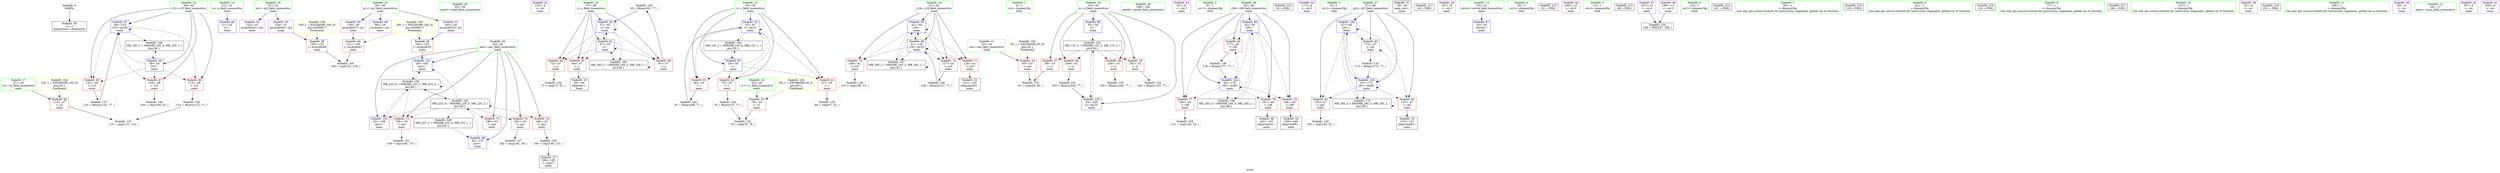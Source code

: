digraph "SVFG" {
	label="SVFG";

	Node0x55ef59be1760 [shape=record,color=grey,label="{NodeID: 0\nNullPtr}"];
	Node0x55ef59be1760 -> Node0x55ef59be1d70[style=solid];
	Node0x55ef59bfbde0 [shape=record,color=blue,label="{NodeID: 97\n39\<--133\ni15\<--inc36\nmain\n}"];
	Node0x55ef59bfbde0 -> Node0x55ef59bfdca0[style=dashed];
	Node0x55ef59bfbde0 -> Node0x55ef59bfdd70[style=dashed];
	Node0x55ef59bfbde0 -> Node0x55ef59bfde40[style=dashed];
	Node0x55ef59bfbde0 -> Node0x55ef59bfbde0[style=dashed];
	Node0x55ef59bfbde0 -> Node0x55ef59c0b720[style=dashed];
	Node0x55ef59be0d70 [shape=record,color=green,label="{NodeID: 14\n21\<--22\nn\<--n_field_insensitive\nmain\n}"];
	Node0x55ef59be0d70 -> Node0x55ef59bfedb0[style=solid];
	Node0x55ef59bff5f0 [shape=record,color=yellow,style=double,label="{NodeID: 194\n30V_1 = ENCHI(MR_30V_0)\npts\{320000 \}\nFun[main]}"];
	Node0x55ef59bff5f0 -> Node0x55ef59bfeb40[style=dashed];
	Node0x55ef59be1b70 [shape=record,color=green,label="{NodeID: 28\n55\<--56\nscanf\<--scanf_field_insensitive\n}"];
	Node0x55ef59be2760 [shape=record,color=purple,label="{NodeID: 42\n123\<--4\n\<--.str\nmain\n}"];
	Node0x55ef59c02bc0 [shape=record,color=grey,label="{NodeID: 139\n92 = Binary(91, 77, )\n}"];
	Node0x55ef59c02bc0 -> Node0x55ef59bff0f0[style=solid];
	Node0x55ef59bfd3b0 [shape=record,color=red,label="{NodeID: 56\n114\<--27\n\<--c2\nmain\n}"];
	Node0x55ef59bfd3b0 -> Node0x55ef59c037c0[style=solid];
	Node0x55ef59c040c0 [shape=record,color=grey,label="{NodeID: 153\n68 = cmp(67, 52, )\n}"];
	Node0x55ef59bfdf10 [shape=record,color=red,label="{NodeID: 70\n109\<--41\n\<--j19\nmain\n}"];
	Node0x55ef59bfdf10 -> Node0x55ef59c03640[style=solid];
	Node0x55ef59c0bc20 [shape=record,color=black,label="{NodeID: 167\nMR_20V_2 = PHI(MR_20V_3, MR_20V_1, )\npts\{42 \}\n}"];
	Node0x55ef59c0bc20 -> Node0x55ef59bff360[style=dashed];
	Node0x55ef59c0bc20 -> Node0x55ef59c0bc20[style=dashed];
	Node0x55ef59bfea70 [shape=record,color=red,label="{NodeID: 84\n151\<--150\n\<--arrayidx47\nmain\n}"];
	Node0x55ef59bfea70 -> Node0x55ef59c03940[style=solid];
	Node0x55ef59be0a10 [shape=record,color=green,label="{NodeID: 1\n4\<--1\n.str\<--dummyObj\nGlob }"];
	Node0x55ef59bfbeb0 [shape=record,color=blue,label="{NodeID: 98\n43\<--137\nans\<--\nmain\n}"];
	Node0x55ef59bfbeb0 -> Node0x55ef59c09920[style=dashed];
	Node0x55ef59be0e40 [shape=record,color=green,label="{NodeID: 15\n23\<--24\ncas\<--cas_field_insensitive\nmain\n}"];
	Node0x55ef59be0e40 -> Node0x55ef59bfd210[style=solid];
	Node0x55ef59be1c70 [shape=record,color=green,label="{NodeID: 29\n189\<--190\nprintf\<--printf_field_insensitive\n}"];
	Node0x55ef59be2830 [shape=record,color=purple,label="{NodeID: 43\n81\<--6\n\<--.str.1\nmain\n}"];
	Node0x55ef59c02d40 [shape=record,color=grey,label="{NodeID: 140\n128 = Binary(127, 77, )\n}"];
	Node0x55ef59c02d40 -> Node0x55ef59bfbd10[style=solid];
	Node0x55ef59bfd480 [shape=record,color=red,label="{NodeID: 57\n59\<--33\n\<--ii\nmain\n}"];
	Node0x55ef59bfd480 -> Node0x55ef59c043c0[style=solid];
	Node0x55ef59c04240 [shape=record,color=grey,label="{NodeID: 154\n73 = cmp(72, 52, )\n}"];
	Node0x55ef59bfdfe0 [shape=record,color=red,label="{NodeID: 71\n120\<--41\n\<--j19\nmain\n}"];
	Node0x55ef59bfdfe0 -> Node0x55ef59be2010[style=solid];
	Node0x55ef59c0c120 [shape=record,color=black,label="{NodeID: 168\nMR_22V_2 = PHI(MR_22V_4, MR_22V_1, )\npts\{44 \}\n}"];
	Node0x55ef59c0c120 -> Node0x55ef59bfbeb0[style=dashed];
	Node0x55ef59bfeb40 [shape=record,color=red,label="{NodeID: 85\n155\<--154\n\<--arrayidx49\nmain\n}"];
	Node0x55ef59bfeb40 -> Node0x55ef59c03940[style=solid];
	Node0x55ef59be04d0 [shape=record,color=green,label="{NodeID: 2\n6\<--1\n.str.1\<--dummyObj\nGlob }"];
	Node0x55ef59c10920 [shape=record,color=yellow,style=double,label="{NodeID: 182\n6V_1 = ENCHI(MR_6V_0)\npts\{24 \}\nFun[main]}"];
	Node0x55ef59c10920 -> Node0x55ef59bfd210[style=dashed];
	Node0x55ef59bfbf80 [shape=record,color=blue,label="{NodeID: 99\n45\<--50\ni38\<--\nmain\n}"];
	Node0x55ef59bfbf80 -> Node0x55ef59bfe4c0[style=dashed];
	Node0x55ef59bfbf80 -> Node0x55ef59bfe590[style=dashed];
	Node0x55ef59bfbf80 -> Node0x55ef59bfe660[style=dashed];
	Node0x55ef59bfbf80 -> Node0x55ef59bfe730[style=dashed];
	Node0x55ef59bfbf80 -> Node0x55ef59bfc390[style=dashed];
	Node0x55ef59bfbf80 -> Node0x55ef59c0c620[style=dashed];
	Node0x55ef59be1390 [shape=record,color=green,label="{NodeID: 16\n25\<--26\nc1\<--c1_field_insensitive\nmain\n}"];
	Node0x55ef59be1390 -> Node0x55ef59bfd2e0[style=solid];
	Node0x55ef59be1d70 [shape=record,color=black,label="{NodeID: 30\n2\<--3\ndummyVal\<--dummyVal\n}"];
	Node0x55ef59c1c600 [shape=record,color=black,label="{NodeID: 210\n54 = PHI()\n}"];
	Node0x55ef59bfba50 [shape=record,color=purple,label="{NodeID: 44\n117\<--6\n\<--.str.1\nmain\n}"];
	Node0x55ef59c02ec0 [shape=record,color=grey,label="{NodeID: 141\n205 = Binary(204, 77, )\n}"];
	Node0x55ef59c02ec0 -> Node0x55ef59bfc460[style=solid];
	Node0x55ef59bfd550 [shape=record,color=red,label="{NodeID: 58\n184\<--33\n\<--ii\nmain\n}"];
	Node0x55ef59bfd550 -> Node0x55ef59c034c0[style=solid];
	Node0x55ef59c043c0 [shape=record,color=grey,label="{NodeID: 155\n61 = cmp(59, 60, )\n}"];
	Node0x55ef59bfe0b0 [shape=record,color=red,label="{NodeID: 72\n127\<--41\n\<--j19\nmain\n}"];
	Node0x55ef59bfe0b0 -> Node0x55ef59c02d40[style=solid];
	Node0x55ef59c0c620 [shape=record,color=black,label="{NodeID: 169\nMR_24V_2 = PHI(MR_24V_4, MR_24V_1, )\npts\{46 \}\n}"];
	Node0x55ef59c0c620 -> Node0x55ef59bfbf80[style=dashed];
	Node0x55ef59bfec10 [shape=record,color=red,label="{NodeID: 86\n164\<--163\n\<--arrayidx55\nmain\n}"];
	Node0x55ef59bfec10 -> Node0x55ef59bfc120[style=solid];
	Node0x55ef59be0560 [shape=record,color=green,label="{NodeID: 3\n8\<--1\n.str.2\<--dummyObj\nGlob }"];
	Node0x55ef59c10a00 [shape=record,color=yellow,style=double,label="{NodeID: 183\n8V_1 = ENCHI(MR_8V_0)\npts\{26 \}\nFun[main]}"];
	Node0x55ef59c10a00 -> Node0x55ef59bfd2e0[style=dashed];
	Node0x55ef59bfc050 [shape=record,color=blue,label="{NodeID: 100\n47\<--50\nj42\<--\nmain\n}"];
	Node0x55ef59bfc050 -> Node0x55ef59bfe800[style=dashed];
	Node0x55ef59bfc050 -> Node0x55ef59bfe8d0[style=dashed];
	Node0x55ef59bfc050 -> Node0x55ef59bfe9a0[style=dashed];
	Node0x55ef59bfc050 -> Node0x55ef59bfc050[style=dashed];
	Node0x55ef59bfc050 -> Node0x55ef59bfc2c0[style=dashed];
	Node0x55ef59bfc050 -> Node0x55ef59c0cb20[style=dashed];
	Node0x55ef59be1460 [shape=record,color=green,label="{NodeID: 17\n27\<--28\nc2\<--c2_field_insensitive\nmain\n}"];
	Node0x55ef59be1460 -> Node0x55ef59bfd3b0[style=solid];
	Node0x55ef59be1e70 [shape=record,color=black,label="{NodeID: 31\n18\<--50\nmain_ret\<--\nmain\n}"];
	Node0x55ef59c1c700 [shape=record,color=black,label="{NodeID: 211\n64 = PHI()\n}"];
	Node0x55ef59bfbae0 [shape=record,color=purple,label="{NodeID: 45\n187\<--8\n\<--.str.2\nmain\n}"];
	Node0x55ef59c03040 [shape=record,color=grey,label="{NodeID: 142\n97 = Binary(96, 77, )\n}"];
	Node0x55ef59c03040 -> Node0x55ef59bff1c0[style=solid];
	Node0x55ef59bfd620 [shape=record,color=red,label="{NodeID: 59\n192\<--33\n\<--ii\nmain\n}"];
	Node0x55ef59bfd620 -> Node0x55ef59c031c0[style=solid];
	Node0x55ef59c04540 [shape=record,color=grey,label="{NodeID: 156\n146 = cmp(145, 52, )\n}"];
	Node0x55ef59bfe180 [shape=record,color=red,label="{NodeID: 73\n158\<--43\n\<--ans\nmain\n}"];
	Node0x55ef59bfe180 -> Node0x55ef59c03dc0[style=solid];
	Node0x55ef59c0cb20 [shape=record,color=black,label="{NodeID: 170\nMR_26V_2 = PHI(MR_26V_3, MR_26V_1, )\npts\{48 \}\n}"];
	Node0x55ef59c0cb20 -> Node0x55ef59bfc050[style=dashed];
	Node0x55ef59c0cb20 -> Node0x55ef59c0cb20[style=dashed];
	Node0x55ef59bfece0 [shape=record,color=blue,label="{NodeID: 87\n19\<--50\nretval\<--\nmain\n}"];
	Node0x55ef59bfb130 [shape=record,color=green,label="{NodeID: 4\n10\<--1\n.str.3\<--dummyObj\nGlob }"];
	Node0x55ef59c10ae0 [shape=record,color=yellow,style=double,label="{NodeID: 184\n10V_1 = ENCHI(MR_10V_0)\npts\{28 \}\nFun[main]}"];
	Node0x55ef59c10ae0 -> Node0x55ef59bfd3b0[style=dashed];
	Node0x55ef59bfc120 [shape=record,color=blue,label="{NodeID: 101\n43\<--164\nans\<--\nmain\n}"];
	Node0x55ef59bfc120 -> Node0x55ef59c09420[style=dashed];
	Node0x55ef59be1530 [shape=record,color=green,label="{NodeID: 18\n29\<--30\nm1\<--m1_field_insensitive\nmain\n}"];
	Node0x55ef59be1530 -> Node0x55ef59bfce00[style=solid];
	Node0x55ef59be1530 -> Node0x55ef59bfced0[style=solid];
	Node0x55ef59be1530 -> Node0x55ef59bfcfa0[style=solid];
	Node0x55ef59be1f40 [shape=record,color=black,label="{NodeID: 32\n85\<--84\nidxprom\<--\nmain\n}"];
	Node0x55ef59c1cb30 [shape=record,color=black,label="{NodeID: 212\n82 = PHI()\n}"];
	Node0x55ef59bfbb70 [shape=record,color=purple,label="{NodeID: 46\n200\<--10\n\<--.str.3\nmain\n}"];
	Node0x55ef59c031c0 [shape=record,color=grey,label="{NodeID: 143\n193 = Binary(192, 77, )\n}"];
	Node0x55ef59bfd6f0 [shape=record,color=red,label="{NodeID: 60\n204\<--33\n\<--ii\nmain\n}"];
	Node0x55ef59bfd6f0 -> Node0x55ef59c02ec0[style=solid];
	Node0x55ef59c046c0 [shape=record,color=grey,label="{NodeID: 157\n182 = cmp(181, 50, )\n}"];
	Node0x55ef59bfe250 [shape=record,color=red,label="{NodeID: 74\n181\<--43\n\<--ans\nmain\n}"];
	Node0x55ef59bfe250 -> Node0x55ef59c046c0[style=solid];
	Node0x55ef59bfedb0 [shape=record,color=blue,label="{NodeID: 88\n21\<--52\nn\<--\nmain\n}"];
	Node0x55ef59bfb1c0 [shape=record,color=green,label="{NodeID: 5\n12\<--1\n.str.4\<--dummyObj\nGlob }"];
	Node0x55ef59bfc1f0 [shape=record,color=blue,label="{NodeID: 102\n43\<--168\nans\<--\nmain\n}"];
	Node0x55ef59bfc1f0 -> Node0x55ef59c09420[style=dashed];
	Node0x55ef59be1600 [shape=record,color=green,label="{NodeID: 19\n31\<--32\nm2\<--m2_field_insensitive\nmain\n}"];
	Node0x55ef59be1600 -> Node0x55ef59bfd070[style=solid];
	Node0x55ef59be1600 -> Node0x55ef59bfd140[style=solid];
	Node0x55ef59be2010 [shape=record,color=black,label="{NodeID: 33\n121\<--120\nidxprom28\<--\nmain\n}"];
	Node0x55ef59c1cc30 [shape=record,color=black,label="{NodeID: 213\n88 = PHI()\n}"];
	Node0x55ef59bfbc40 [shape=record,color=purple,label="{NodeID: 47\n197\<--12\n\<--.str.4\nmain\n}"];
	Node0x55ef59bfbc40 -> Node0x55ef59a34910[style=solid];
	Node0x55ef59c03340 [shape=record,color=grey,label="{NodeID: 144\n76 = Binary(75, 77, )\n}"];
	Node0x55ef59c03340 -> Node0x55ef59c03f40[style=solid];
	Node0x55ef59bfd7c0 [shape=record,color=red,label="{NodeID: 61\n67\<--35\n\<--i\nmain\n}"];
	Node0x55ef59bfd7c0 -> Node0x55ef59c040c0[style=solid];
	Node0x55ef59c04840 [shape=record,color=grey,label="{NodeID: 158\n141 = cmp(140, 52, )\n}"];
	Node0x55ef59bfe320 [shape=record,color=red,label="{NodeID: 75\n186\<--43\n\<--ans\nmain\n}"];
	Node0x55ef59bfee80 [shape=record,color=blue,label="{NodeID: 89\n33\<--50\nii\<--\nmain\n}"];
	Node0x55ef59bfee80 -> Node0x55ef59c0a820[style=dashed];
	Node0x55ef59be0b00 [shape=record,color=green,label="{NodeID: 6\n14\<--1\n.str.5\<--dummyObj\nGlob }"];
	Node0x55ef59bfc2c0 [shape=record,color=blue,label="{NodeID: 103\n47\<--173\nj42\<--inc60\nmain\n}"];
	Node0x55ef59bfc2c0 -> Node0x55ef59bfe800[style=dashed];
	Node0x55ef59bfc2c0 -> Node0x55ef59bfe8d0[style=dashed];
	Node0x55ef59bfc2c0 -> Node0x55ef59bfe9a0[style=dashed];
	Node0x55ef59bfc2c0 -> Node0x55ef59bfc050[style=dashed];
	Node0x55ef59bfc2c0 -> Node0x55ef59bfc2c0[style=dashed];
	Node0x55ef59bfc2c0 -> Node0x55ef59c0cb20[style=dashed];
	Node0x55ef59be3160 [shape=record,color=green,label="{NodeID: 20\n33\<--34\nii\<--ii_field_insensitive\nmain\n}"];
	Node0x55ef59be3160 -> Node0x55ef59bfd480[style=solid];
	Node0x55ef59be3160 -> Node0x55ef59bfd550[style=solid];
	Node0x55ef59be3160 -> Node0x55ef59bfd620[style=solid];
	Node0x55ef59be3160 -> Node0x55ef59bfd6f0[style=solid];
	Node0x55ef59be3160 -> Node0x55ef59bfee80[style=solid];
	Node0x55ef59be3160 -> Node0x55ef59bfc460[style=solid];
	Node0x55ef59be20e0 [shape=record,color=black,label="{NodeID: 34\n149\<--148\nidxprom46\<--\nmain\n}"];
	Node0x55ef59c1cd30 [shape=record,color=black,label="{NodeID: 214\n101 = PHI()\n}"];
	Node0x55ef59bfcd30 [shape=record,color=purple,label="{NodeID: 48\n198\<--14\n\<--.str.5\nmain\n}"];
	Node0x55ef59bfcd30 -> Node0x55ef59a34910[style=solid];
	Node0x55ef59c034c0 [shape=record,color=grey,label="{NodeID: 145\n185 = Binary(184, 77, )\n}"];
	Node0x55ef59bfd890 [shape=record,color=red,label="{NodeID: 62\n75\<--35\n\<--i\nmain\n}"];
	Node0x55ef59bfd890 -> Node0x55ef59c03340[style=solid];
	Node0x55ef59c09420 [shape=record,color=black,label="{NodeID: 159\nMR_22V_9 = PHI(MR_22V_7, MR_22V_5, )\npts\{44 \}\n}"];
	Node0x55ef59c09420 -> Node0x55ef59bfe180[style=dashed];
	Node0x55ef59c09420 -> Node0x55ef59bfc120[style=dashed];
	Node0x55ef59c09420 -> Node0x55ef59bfc1f0[style=dashed];
	Node0x55ef59c09420 -> Node0x55ef59c09420[style=dashed];
	Node0x55ef59c09420 -> Node0x55ef59c09920[style=dashed];
	Node0x55ef59bfe3f0 [shape=record,color=red,label="{NodeID: 76\n194\<--43\n\<--ans\nmain\n}"];
	Node0x55ef59bfe3f0 -> Node0x55ef59c03c40[style=solid];
	Node0x55ef59bfef50 [shape=record,color=blue,label="{NodeID: 90\n35\<--50\ni\<--\nmain\n}"];
	Node0x55ef59bfef50 -> Node0x55ef59bfd7c0[style=dashed];
	Node0x55ef59bfef50 -> Node0x55ef59bfd890[style=dashed];
	Node0x55ef59bfef50 -> Node0x55ef59bfd960[style=dashed];
	Node0x55ef59bfef50 -> Node0x55ef59bff1c0[style=dashed];
	Node0x55ef59bfef50 -> Node0x55ef59c0ad20[style=dashed];
	Node0x55ef59be0b90 [shape=record,color=green,label="{NodeID: 7\n50\<--1\n\<--dummyObj\nCan only get source location for instruction, argument, global var or function.}"];
	Node0x55ef59bfc390 [shape=record,color=blue,label="{NodeID: 104\n45\<--178\ni38\<--inc63\nmain\n}"];
	Node0x55ef59bfc390 -> Node0x55ef59bfe4c0[style=dashed];
	Node0x55ef59bfc390 -> Node0x55ef59bfe590[style=dashed];
	Node0x55ef59bfc390 -> Node0x55ef59bfe660[style=dashed];
	Node0x55ef59bfc390 -> Node0x55ef59bfe730[style=dashed];
	Node0x55ef59bfc390 -> Node0x55ef59bfc390[style=dashed];
	Node0x55ef59bfc390 -> Node0x55ef59c0c620[style=dashed];
	Node0x55ef59be3230 [shape=record,color=green,label="{NodeID: 21\n35\<--36\ni\<--i_field_insensitive\nmain\n}"];
	Node0x55ef59be3230 -> Node0x55ef59bfd7c0[style=solid];
	Node0x55ef59be3230 -> Node0x55ef59bfd890[style=solid];
	Node0x55ef59be3230 -> Node0x55ef59bfd960[style=solid];
	Node0x55ef59be3230 -> Node0x55ef59bfef50[style=solid];
	Node0x55ef59be3230 -> Node0x55ef59bff1c0[style=solid];
	Node0x55ef59be21b0 [shape=record,color=black,label="{NodeID: 35\n153\<--152\nidxprom48\<--\nmain\n}"];
	Node0x55ef59c1ce30 [shape=record,color=black,label="{NodeID: 215\n118 = PHI()\n}"];
	Node0x55ef59bfce00 [shape=record,color=purple,label="{NodeID: 49\n86\<--29\narrayidx\<--m1\nmain\n}"];
	Node0x55ef59c03640 [shape=record,color=grey,label="{NodeID: 146\n110 = cmp(109, 52, )\n}"];
	Node0x55ef59bfd960 [shape=record,color=red,label="{NodeID: 63\n96\<--35\n\<--i\nmain\n}"];
	Node0x55ef59bfd960 -> Node0x55ef59c03040[style=solid];
	Node0x55ef59c09920 [shape=record,color=black,label="{NodeID: 160\nMR_22V_4 = PHI(MR_22V_5, MR_22V_3, )\npts\{44 \}\n}"];
	Node0x55ef59c09920 -> Node0x55ef59bfe180[style=dashed];
	Node0x55ef59c09920 -> Node0x55ef59bfe250[style=dashed];
	Node0x55ef59c09920 -> Node0x55ef59bfe320[style=dashed];
	Node0x55ef59c09920 -> Node0x55ef59bfe3f0[style=dashed];
	Node0x55ef59c09920 -> Node0x55ef59bfc120[style=dashed];
	Node0x55ef59c09920 -> Node0x55ef59bfc1f0[style=dashed];
	Node0x55ef59c09920 -> Node0x55ef59c09420[style=dashed];
	Node0x55ef59c09920 -> Node0x55ef59c09920[style=dashed];
	Node0x55ef59c09920 -> Node0x55ef59c0c120[style=dashed];
	Node0x55ef59bfe4c0 [shape=record,color=red,label="{NodeID: 77\n140\<--45\n\<--i38\nmain\n}"];
	Node0x55ef59bfe4c0 -> Node0x55ef59c04840[style=solid];
	Node0x55ef59bff020 [shape=record,color=blue,label="{NodeID: 91\n37\<--50\nj\<--\nmain\n}"];
	Node0x55ef59bff020 -> Node0x55ef59bfda30[style=dashed];
	Node0x55ef59bff020 -> Node0x55ef59bfdb00[style=dashed];
	Node0x55ef59bff020 -> Node0x55ef59bfdbd0[style=dashed];
	Node0x55ef59bff020 -> Node0x55ef59bff020[style=dashed];
	Node0x55ef59bff020 -> Node0x55ef59bff0f0[style=dashed];
	Node0x55ef59bff020 -> Node0x55ef59c0b220[style=dashed];
	Node0x55ef59bfb470 [shape=record,color=green,label="{NodeID: 8\n52\<--1\n\<--dummyObj\nCan only get source location for instruction, argument, global var or function.}"];
	Node0x55ef59bfc460 [shape=record,color=blue,label="{NodeID: 105\n33\<--205\nii\<--inc75\nmain\n}"];
	Node0x55ef59bfc460 -> Node0x55ef59c0a820[style=dashed];
	Node0x55ef59be3300 [shape=record,color=green,label="{NodeID: 22\n37\<--38\nj\<--j_field_insensitive\nmain\n}"];
	Node0x55ef59be3300 -> Node0x55ef59bfda30[style=solid];
	Node0x55ef59be3300 -> Node0x55ef59bfdb00[style=solid];
	Node0x55ef59be3300 -> Node0x55ef59bfdbd0[style=solid];
	Node0x55ef59be3300 -> Node0x55ef59bff020[style=solid];
	Node0x55ef59be3300 -> Node0x55ef59bff0f0[style=solid];
	Node0x55ef59be2280 [shape=record,color=black,label="{NodeID: 36\n162\<--161\nidxprom54\<--\nmain\n}"];
	Node0x55ef59c1cf30 [shape=record,color=black,label="{NodeID: 216\n124 = PHI()\n}"];
	Node0x55ef59bfced0 [shape=record,color=purple,label="{NodeID: 50\n150\<--29\narrayidx47\<--m1\nmain\n}"];
	Node0x55ef59bfced0 -> Node0x55ef59bfea70[style=solid];
	Node0x55ef59c037c0 [shape=record,color=grey,label="{NodeID: 147\n115 = cmp(113, 114, )\n}"];
	Node0x55ef59bfda30 [shape=record,color=red,label="{NodeID: 64\n72\<--37\n\<--j\nmain\n}"];
	Node0x55ef59bfda30 -> Node0x55ef59c04240[style=solid];
	Node0x55ef59bfe590 [shape=record,color=red,label="{NodeID: 78\n148\<--45\n\<--i38\nmain\n}"];
	Node0x55ef59bfe590 -> Node0x55ef59be20e0[style=solid];
	Node0x55ef59bff0f0 [shape=record,color=blue,label="{NodeID: 92\n37\<--92\nj\<--inc\nmain\n}"];
	Node0x55ef59bff0f0 -> Node0x55ef59bfda30[style=dashed];
	Node0x55ef59bff0f0 -> Node0x55ef59bfdb00[style=dashed];
	Node0x55ef59bff0f0 -> Node0x55ef59bfdbd0[style=dashed];
	Node0x55ef59bff0f0 -> Node0x55ef59bff020[style=dashed];
	Node0x55ef59bff0f0 -> Node0x55ef59bff0f0[style=dashed];
	Node0x55ef59bff0f0 -> Node0x55ef59c0b220[style=dashed];
	Node0x55ef59bfb500 [shape=record,color=green,label="{NodeID: 9\n77\<--1\n\<--dummyObj\nCan only get source location for instruction, argument, global var or function.}"];
	Node0x55ef59be33d0 [shape=record,color=green,label="{NodeID: 23\n39\<--40\ni15\<--i15_field_insensitive\nmain\n}"];
	Node0x55ef59be33d0 -> Node0x55ef59bfdca0[style=solid];
	Node0x55ef59be33d0 -> Node0x55ef59bfdd70[style=solid];
	Node0x55ef59be33d0 -> Node0x55ef59bfde40[style=solid];
	Node0x55ef59be33d0 -> Node0x55ef59bff290[style=solid];
	Node0x55ef59be33d0 -> Node0x55ef59bfbde0[style=solid];
	Node0x55ef59be2350 [shape=record,color=black,label="{NodeID: 37\n196\<--195\n\<--cmp71\nmain\n}"];
	Node0x55ef59c1d030 [shape=record,color=black,label="{NodeID: 217\n188 = PHI()\n}"];
	Node0x55ef59a34910 [shape=record,color=black,label="{NodeID: 134\n199 = PHI(197, 198, )\n}"];
	Node0x55ef59bfcfa0 [shape=record,color=purple,label="{NodeID: 51\n163\<--29\narrayidx55\<--m1\nmain\n}"];
	Node0x55ef59bfcfa0 -> Node0x55ef59bfec10[style=solid];
	Node0x55ef59c03940 [shape=record,color=grey,label="{NodeID: 148\n156 = cmp(151, 155, )\n}"];
	Node0x55ef59bfdb00 [shape=record,color=red,label="{NodeID: 65\n84\<--37\n\<--j\nmain\n}"];
	Node0x55ef59bfdb00 -> Node0x55ef59be1f40[style=solid];
	Node0x55ef59bfe660 [shape=record,color=red,label="{NodeID: 79\n161\<--45\n\<--i38\nmain\n}"];
	Node0x55ef59bfe660 -> Node0x55ef59be2280[style=solid];
	Node0x55ef59bff1c0 [shape=record,color=blue,label="{NodeID: 93\n35\<--97\ni\<--inc12\nmain\n}"];
	Node0x55ef59bff1c0 -> Node0x55ef59bfd7c0[style=dashed];
	Node0x55ef59bff1c0 -> Node0x55ef59bfd890[style=dashed];
	Node0x55ef59bff1c0 -> Node0x55ef59bfd960[style=dashed];
	Node0x55ef59bff1c0 -> Node0x55ef59bff1c0[style=dashed];
	Node0x55ef59bff1c0 -> Node0x55ef59c0ad20[style=dashed];
	Node0x55ef59bfb5d0 [shape=record,color=green,label="{NodeID: 10\n137\<--1\n\<--dummyObj\nCan only get source location for instruction, argument, global var or function.}"];
	Node0x55ef59be34a0 [shape=record,color=green,label="{NodeID: 24\n41\<--42\nj19\<--j19_field_insensitive\nmain\n}"];
	Node0x55ef59be34a0 -> Node0x55ef59bfdf10[style=solid];
	Node0x55ef59be34a0 -> Node0x55ef59bfdfe0[style=solid];
	Node0x55ef59be34a0 -> Node0x55ef59bfe0b0[style=solid];
	Node0x55ef59be34a0 -> Node0x55ef59bff360[style=solid];
	Node0x55ef59be34a0 -> Node0x55ef59bfbd10[style=solid];
	Node0x55ef59be2420 [shape=record,color=purple,label="{NodeID: 38\n53\<--4\n\<--.str\nmain\n}"];
	Node0x55ef59c1d130 [shape=record,color=black,label="{NodeID: 218\n201 = PHI()\n}"];
	Node0x55ef59bfca80 [shape=record,color=grey,label="{NodeID: 135\n173 = Binary(172, 77, )\n}"];
	Node0x55ef59bfca80 -> Node0x55ef59bfc2c0[style=solid];
	Node0x55ef59bfd070 [shape=record,color=purple,label="{NodeID: 52\n122\<--31\narrayidx29\<--m2\nmain\n}"];
	Node0x55ef59c03ac0 [shape=record,color=grey,label="{NodeID: 149\n105 = cmp(104, 52, )\n}"];
	Node0x55ef59bfdbd0 [shape=record,color=red,label="{NodeID: 66\n91\<--37\n\<--j\nmain\n}"];
	Node0x55ef59bfdbd0 -> Node0x55ef59c02bc0[style=solid];
	Node0x55ef59c0a820 [shape=record,color=black,label="{NodeID: 163\nMR_12V_3 = PHI(MR_12V_4, MR_12V_2, )\npts\{34 \}\n}"];
	Node0x55ef59c0a820 -> Node0x55ef59bfd480[style=dashed];
	Node0x55ef59c0a820 -> Node0x55ef59bfd550[style=dashed];
	Node0x55ef59c0a820 -> Node0x55ef59bfd620[style=dashed];
	Node0x55ef59c0a820 -> Node0x55ef59bfd6f0[style=dashed];
	Node0x55ef59c0a820 -> Node0x55ef59bfc460[style=dashed];
	Node0x55ef59bfe730 [shape=record,color=red,label="{NodeID: 80\n177\<--45\n\<--i38\nmain\n}"];
	Node0x55ef59bfe730 -> Node0x55ef59c02a40[style=solid];
	Node0x55ef59bff290 [shape=record,color=blue,label="{NodeID: 94\n39\<--50\ni15\<--\nmain\n}"];
	Node0x55ef59bff290 -> Node0x55ef59bfdca0[style=dashed];
	Node0x55ef59bff290 -> Node0x55ef59bfdd70[style=dashed];
	Node0x55ef59bff290 -> Node0x55ef59bfde40[style=dashed];
	Node0x55ef59bff290 -> Node0x55ef59bfbde0[style=dashed];
	Node0x55ef59bff290 -> Node0x55ef59c0b720[style=dashed];
	Node0x55ef59be0650 [shape=record,color=green,label="{NodeID: 11\n168\<--1\n\<--dummyObj\nCan only get source location for instruction, argument, global var or function.}"];
	Node0x55ef59be1900 [shape=record,color=green,label="{NodeID: 25\n43\<--44\nans\<--ans_field_insensitive\nmain\n}"];
	Node0x55ef59be1900 -> Node0x55ef59bfe180[style=solid];
	Node0x55ef59be1900 -> Node0x55ef59bfe250[style=solid];
	Node0x55ef59be1900 -> Node0x55ef59bfe320[style=solid];
	Node0x55ef59be1900 -> Node0x55ef59bfe3f0[style=solid];
	Node0x55ef59be1900 -> Node0x55ef59bfbeb0[style=solid];
	Node0x55ef59be1900 -> Node0x55ef59bfc120[style=solid];
	Node0x55ef59be1900 -> Node0x55ef59bfc1f0[style=solid];
	Node0x55ef59be24f0 [shape=record,color=purple,label="{NodeID: 39\n63\<--4\n\<--.str\nmain\n}"];
	Node0x55ef59bfcc00 [shape=record,color=grey,label="{NodeID: 136\n113 = Binary(112, 77, )\n}"];
	Node0x55ef59bfcc00 -> Node0x55ef59c037c0[style=solid];
	Node0x55ef59bfd140 [shape=record,color=purple,label="{NodeID: 53\n154\<--31\narrayidx49\<--m2\nmain\n}"];
	Node0x55ef59bfd140 -> Node0x55ef59bfeb40[style=solid];
	Node0x55ef59c03c40 [shape=record,color=grey,label="{NodeID: 150\n195 = cmp(194, 137, )\n}"];
	Node0x55ef59c03c40 -> Node0x55ef59be2350[style=solid];
	Node0x55ef59bfdca0 [shape=record,color=red,label="{NodeID: 67\n104\<--39\n\<--i15\nmain\n}"];
	Node0x55ef59bfdca0 -> Node0x55ef59c03ac0[style=solid];
	Node0x55ef59c0ad20 [shape=record,color=black,label="{NodeID: 164\nMR_14V_2 = PHI(MR_14V_4, MR_14V_1, )\npts\{36 \}\n}"];
	Node0x55ef59c0ad20 -> Node0x55ef59bfef50[style=dashed];
	Node0x55ef59bfe800 [shape=record,color=red,label="{NodeID: 81\n145\<--47\n\<--j42\nmain\n}"];
	Node0x55ef59bfe800 -> Node0x55ef59c04540[style=solid];
	Node0x55ef59bff360 [shape=record,color=blue,label="{NodeID: 95\n41\<--50\nj19\<--\nmain\n}"];
	Node0x55ef59bff360 -> Node0x55ef59bfdf10[style=dashed];
	Node0x55ef59bff360 -> Node0x55ef59bfdfe0[style=dashed];
	Node0x55ef59bff360 -> Node0x55ef59bfe0b0[style=dashed];
	Node0x55ef59bff360 -> Node0x55ef59bff360[style=dashed];
	Node0x55ef59bff360 -> Node0x55ef59bfbd10[style=dashed];
	Node0x55ef59bff360 -> Node0x55ef59c0bc20[style=dashed];
	Node0x55ef59be0750 [shape=record,color=green,label="{NodeID: 12\n16\<--17\nmain\<--main_field_insensitive\n}"];
	Node0x55ef59be19d0 [shape=record,color=green,label="{NodeID: 26\n45\<--46\ni38\<--i38_field_insensitive\nmain\n}"];
	Node0x55ef59be19d0 -> Node0x55ef59bfe4c0[style=solid];
	Node0x55ef59be19d0 -> Node0x55ef59bfe590[style=solid];
	Node0x55ef59be19d0 -> Node0x55ef59bfe660[style=solid];
	Node0x55ef59be19d0 -> Node0x55ef59bfe730[style=solid];
	Node0x55ef59be19d0 -> Node0x55ef59bfbf80[style=solid];
	Node0x55ef59be19d0 -> Node0x55ef59bfc390[style=solid];
	Node0x55ef59be25c0 [shape=record,color=purple,label="{NodeID: 40\n87\<--4\n\<--.str\nmain\n}"];
	Node0x55ef59c028c0 [shape=record,color=grey,label="{NodeID: 137\n133 = Binary(132, 77, )\n}"];
	Node0x55ef59c028c0 -> Node0x55ef59bfbde0[style=solid];
	Node0x55ef59bfd210 [shape=record,color=red,label="{NodeID: 54\n60\<--23\n\<--cas\nmain\n}"];
	Node0x55ef59bfd210 -> Node0x55ef59c043c0[style=solid];
	Node0x55ef59c03dc0 [shape=record,color=grey,label="{NodeID: 151\n159 = cmp(158, 137, )\n}"];
	Node0x55ef59bfdd70 [shape=record,color=red,label="{NodeID: 68\n112\<--39\n\<--i15\nmain\n}"];
	Node0x55ef59bfdd70 -> Node0x55ef59bfcc00[style=solid];
	Node0x55ef59c0b220 [shape=record,color=black,label="{NodeID: 165\nMR_16V_2 = PHI(MR_16V_3, MR_16V_1, )\npts\{38 \}\n}"];
	Node0x55ef59c0b220 -> Node0x55ef59bff020[style=dashed];
	Node0x55ef59c0b220 -> Node0x55ef59c0b220[style=dashed];
	Node0x55ef59bfe8d0 [shape=record,color=red,label="{NodeID: 82\n152\<--47\n\<--j42\nmain\n}"];
	Node0x55ef59bfe8d0 -> Node0x55ef59be21b0[style=solid];
	Node0x55ef59bfbd10 [shape=record,color=blue,label="{NodeID: 96\n41\<--128\nj19\<--inc33\nmain\n}"];
	Node0x55ef59bfbd10 -> Node0x55ef59bfdf10[style=dashed];
	Node0x55ef59bfbd10 -> Node0x55ef59bfdfe0[style=dashed];
	Node0x55ef59bfbd10 -> Node0x55ef59bfe0b0[style=dashed];
	Node0x55ef59bfbd10 -> Node0x55ef59bff360[style=dashed];
	Node0x55ef59bfbd10 -> Node0x55ef59bfbd10[style=dashed];
	Node0x55ef59bfbd10 -> Node0x55ef59c0bc20[style=dashed];
	Node0x55ef59be0ce0 [shape=record,color=green,label="{NodeID: 13\n19\<--20\nretval\<--retval_field_insensitive\nmain\n}"];
	Node0x55ef59be0ce0 -> Node0x55ef59bfece0[style=solid];
	Node0x55ef59bff510 [shape=record,color=yellow,style=double,label="{NodeID: 193\n28V_1 = ENCHI(MR_28V_0)\npts\{300000 \}\nFun[main]}"];
	Node0x55ef59bff510 -> Node0x55ef59bfea70[style=dashed];
	Node0x55ef59bff510 -> Node0x55ef59bfec10[style=dashed];
	Node0x55ef59be1aa0 [shape=record,color=green,label="{NodeID: 27\n47\<--48\nj42\<--j42_field_insensitive\nmain\n}"];
	Node0x55ef59be1aa0 -> Node0x55ef59bfe800[style=solid];
	Node0x55ef59be1aa0 -> Node0x55ef59bfe8d0[style=solid];
	Node0x55ef59be1aa0 -> Node0x55ef59bfe9a0[style=solid];
	Node0x55ef59be1aa0 -> Node0x55ef59bfc050[style=solid];
	Node0x55ef59be1aa0 -> Node0x55ef59bfc2c0[style=solid];
	Node0x55ef59be2690 [shape=record,color=purple,label="{NodeID: 41\n100\<--4\n\<--.str\nmain\n}"];
	Node0x55ef59c02a40 [shape=record,color=grey,label="{NodeID: 138\n178 = Binary(177, 77, )\n}"];
	Node0x55ef59c02a40 -> Node0x55ef59bfc390[style=solid];
	Node0x55ef59bfd2e0 [shape=record,color=red,label="{NodeID: 55\n78\<--25\n\<--c1\nmain\n}"];
	Node0x55ef59bfd2e0 -> Node0x55ef59c03f40[style=solid];
	Node0x55ef59c03f40 [shape=record,color=grey,label="{NodeID: 152\n79 = cmp(76, 78, )\n}"];
	Node0x55ef59bfde40 [shape=record,color=red,label="{NodeID: 69\n132\<--39\n\<--i15\nmain\n}"];
	Node0x55ef59bfde40 -> Node0x55ef59c028c0[style=solid];
	Node0x55ef59c0b720 [shape=record,color=black,label="{NodeID: 166\nMR_18V_2 = PHI(MR_18V_4, MR_18V_1, )\npts\{40 \}\n}"];
	Node0x55ef59c0b720 -> Node0x55ef59bff290[style=dashed];
	Node0x55ef59bfe9a0 [shape=record,color=red,label="{NodeID: 83\n172\<--47\n\<--j42\nmain\n}"];
	Node0x55ef59bfe9a0 -> Node0x55ef59bfca80[style=solid];
}

